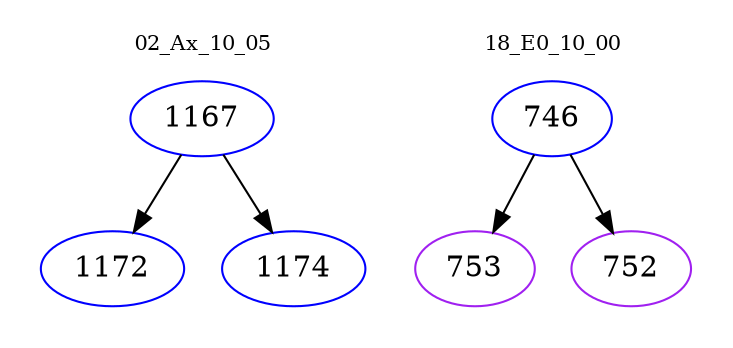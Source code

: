 digraph{
subgraph cluster_0 {
color = white
label = "02_Ax_10_05";
fontsize=10;
T0_1167 [label="1167", color="blue"]
T0_1167 -> T0_1172 [color="black"]
T0_1172 [label="1172", color="blue"]
T0_1167 -> T0_1174 [color="black"]
T0_1174 [label="1174", color="blue"]
}
subgraph cluster_1 {
color = white
label = "18_E0_10_00";
fontsize=10;
T1_746 [label="746", color="blue"]
T1_746 -> T1_753 [color="black"]
T1_753 [label="753", color="purple"]
T1_746 -> T1_752 [color="black"]
T1_752 [label="752", color="purple"]
}
}
